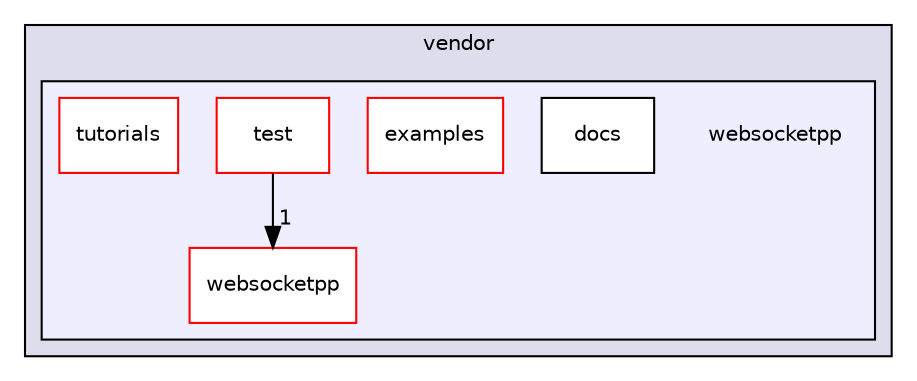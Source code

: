 digraph "libraries/fc/vendor/websocketpp" {
  compound=true
  node [ fontsize="10", fontname="Helvetica"];
  edge [ labelfontsize="10", labelfontname="Helvetica"];
  subgraph clusterdir_46664a8e2debb9e32e1817abb53840c4 {
    graph [ bgcolor="#ddddee", pencolor="black", label="vendor" fontname="Helvetica", fontsize="10", URL="dir_46664a8e2debb9e32e1817abb53840c4.html"]
  subgraph clusterdir_fff0324180be296840cda1aad5927d64 {
    graph [ bgcolor="#eeeeff", pencolor="black", label="" URL="dir_fff0324180be296840cda1aad5927d64.html"];
    dir_fff0324180be296840cda1aad5927d64 [shape=plaintext label="websocketpp"];
    dir_eb599701ac0e09e4115085a4b1bae71f [shape=box label="docs" color="black" fillcolor="white" style="filled" URL="dir_eb599701ac0e09e4115085a4b1bae71f.html"];
    dir_62a5a6a25a6f616bd43c13bc52a3cc5e [shape=box label="examples" color="red" fillcolor="white" style="filled" URL="dir_62a5a6a25a6f616bd43c13bc52a3cc5e.html"];
    dir_b766864b3fb76736c15543bf99a7e787 [shape=box label="test" color="red" fillcolor="white" style="filled" URL="dir_b766864b3fb76736c15543bf99a7e787.html"];
    dir_36f8f97aa5a31980105e1481d41a6ef0 [shape=box label="tutorials" color="red" fillcolor="white" style="filled" URL="dir_36f8f97aa5a31980105e1481d41a6ef0.html"];
    dir_95af1d7cea13b3863b4bc602f8c027db [shape=box label="websocketpp" color="red" fillcolor="white" style="filled" URL="dir_95af1d7cea13b3863b4bc602f8c027db.html"];
  }
  }
  dir_b766864b3fb76736c15543bf99a7e787->dir_95af1d7cea13b3863b4bc602f8c027db [headlabel="1", labeldistance=1.5 headhref="dir_001651_000025.html"];
}

